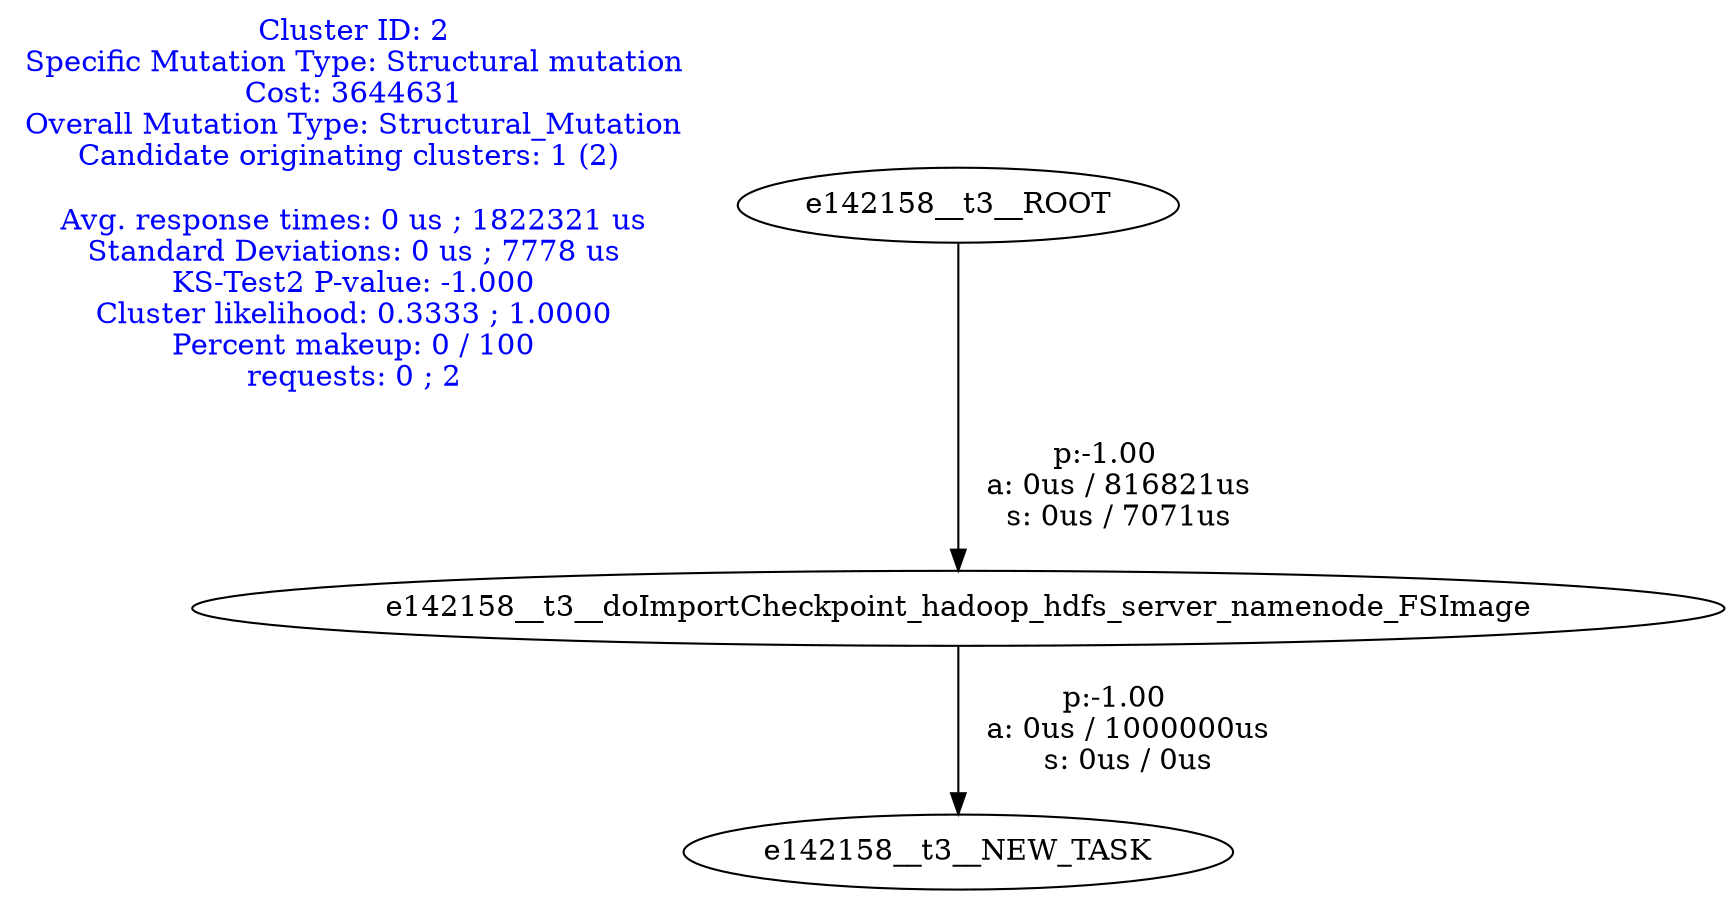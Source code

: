 # 1  R: 1816821.0 usecs
Digraph G {
1 [fontcolor="blue" shape="plaintext" label="Cluster ID: 2\nSpecific Mutation Type: Structural mutation\nCost: 3644631\nOverall Mutation Type: Structural_Mutation\nCandidate originating clusters: 1 (2) \n\nAvg. response times: 0 us ; 1822321 us\nStandard Deviations: 0 us ; 7778 us\nKS-Test2 P-value: -1.000\nCluster likelihood: 0.3333 ; 1.0000\nPercent makeup: 0 / 100\nrequests: 0 ; 2"]
1.1 [label="e142158__t3__ROOT\n"]
1.2 [label="e142158__t3__doImportCheckpoint_hadoop_hdfs_server_namenode_FSImage\n"]
1.3 [label="e142158__t3__NEW_TASK\n"]
1.1 -> 1.2 [color="black" label="p:-1.00\n   a: 0us / 816821us\n   s: 0us / 7071us"]
1.2 -> 1.3 [color="black" label="p:-1.00\n   a: 0us / 1000000us\n   s: 0us / 0us"]
}
